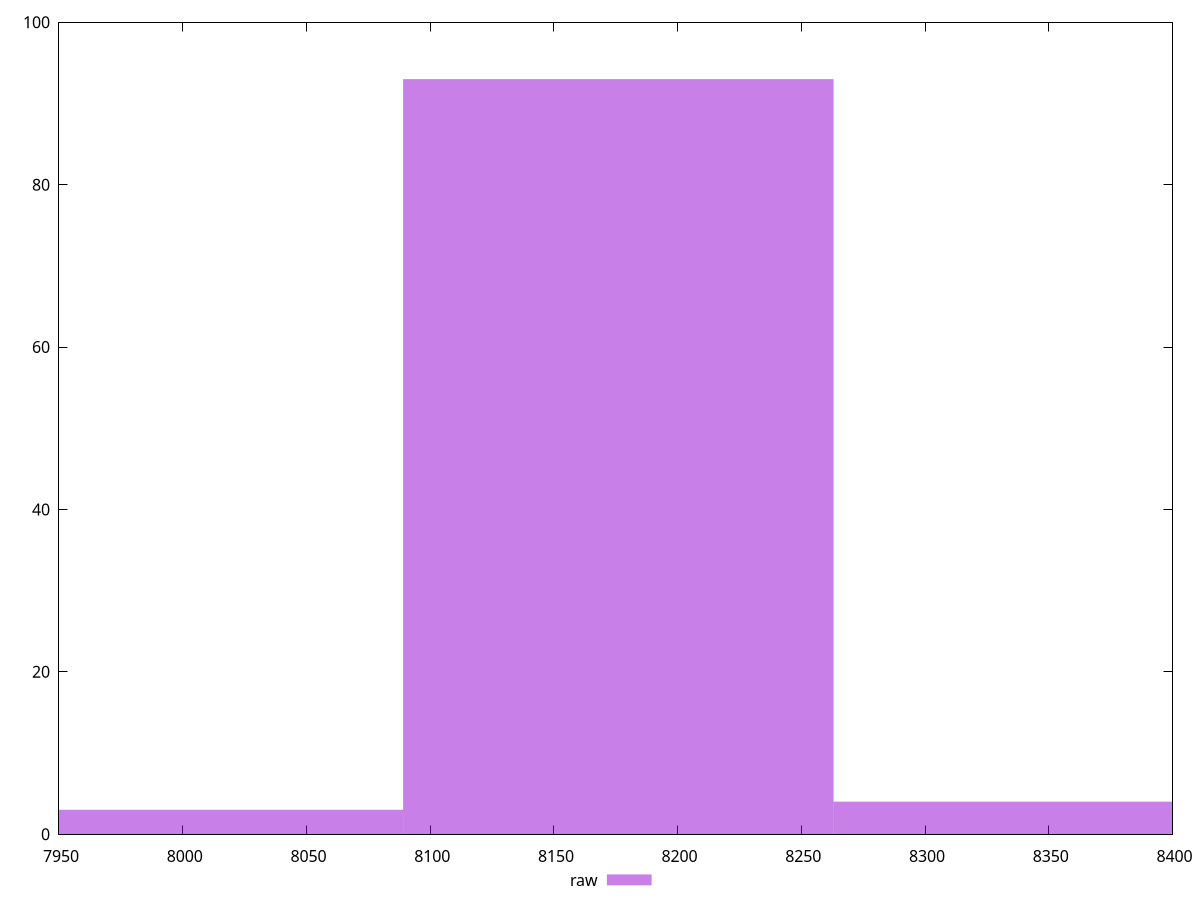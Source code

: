 reset

$raw <<EOF
8176.043451589313 93
8002.085080278902 3
8350.001822899723 4
EOF

set key outside below
set boxwidth 173.9583713104109
set xrange [7950:8400]
set yrange [0:100]
set trange [0:100]
set style fill transparent solid 0.5 noborder
set terminal svg size 640, 490 enhanced background rgb 'white'
set output "reports/report_00031_2021-02-24T23-18-18.084Z/uses-text-compression/samples/astro/raw/histogram.svg"

plot $raw title "raw" with boxes

reset
